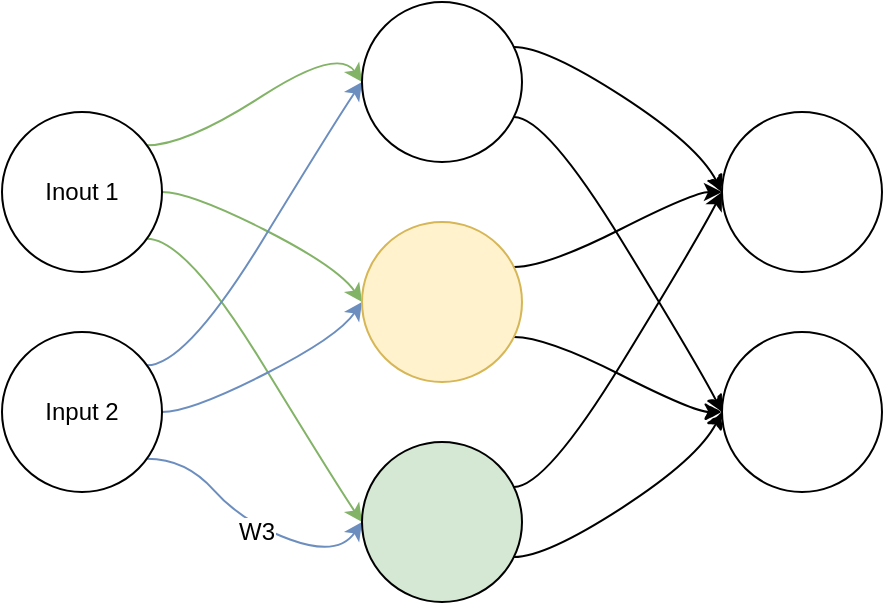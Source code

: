 <mxfile version="10.6.6" type="github"><diagram id="vCOYuiF0Dw8MF3DxZkVl" name="Page-1"><mxGraphModel dx="519" dy="514" grid="1" gridSize="10" guides="1" tooltips="1" connect="1" arrows="1" fold="1" page="1" pageScale="1" pageWidth="850" pageHeight="1100" math="0" shadow="0"><root><mxCell id="0"/><mxCell id="1" parent="0"/><mxCell id="b9mDWitGm9aRzGPSULPH-10" style="edgeStyle=orthogonalEdgeStyle;rounded=0;orthogonalLoop=1;jettySize=auto;html=1;entryX=0;entryY=0.5;entryDx=0;entryDy=0;curved=1;fillColor=#d5e8d4;strokeColor=#82b366;noEdgeStyle=1;orthogonal=1;" edge="1" parent="1" source="b9mDWitGm9aRzGPSULPH-1" target="b9mDWitGm9aRzGPSULPH-6"><mxGeometry relative="1" as="geometry"><Array as="points"><mxPoint x="92" y="71.667"/><mxPoint x="168" y="22.5"/></Array></mxGeometry></mxCell><mxCell id="b9mDWitGm9aRzGPSULPH-13" style="edgeStyle=orthogonalEdgeStyle;curved=1;rounded=0;orthogonalLoop=1;jettySize=auto;html=1;entryX=0;entryY=0.5;entryDx=0;entryDy=0;fillColor=#d5e8d4;strokeColor=#82b366;noEdgeStyle=1;orthogonal=1;" edge="1" parent="1" source="b9mDWitGm9aRzGPSULPH-1" target="b9mDWitGm9aRzGPSULPH-4"><mxGeometry relative="1" as="geometry"><Array as="points"><mxPoint x="94" y="95"/><mxPoint x="168" y="132.5"/></Array></mxGeometry></mxCell><mxCell id="b9mDWitGm9aRzGPSULPH-14" style="edgeStyle=orthogonalEdgeStyle;curved=1;rounded=0;orthogonalLoop=1;jettySize=auto;html=1;entryX=0;entryY=0.5;entryDx=0;entryDy=0;fillColor=#d5e8d4;strokeColor=#82b366;noEdgeStyle=1;orthogonal=1;" edge="1" parent="1" source="b9mDWitGm9aRzGPSULPH-1" target="b9mDWitGm9aRzGPSULPH-5"><mxGeometry relative="1" as="geometry"><Array as="points"><mxPoint x="92" y="118.333"/><mxPoint x="168" y="242.5"/></Array></mxGeometry></mxCell><object label="Inout 1" id="b9mDWitGm9aRzGPSULPH-1"><mxCell style="ellipse;whiteSpace=wrap;html=1;aspect=fixed;" vertex="1" parent="1"><mxGeometry y="55" width="80" height="80" as="geometry"/></mxCell></object><mxCell id="b9mDWitGm9aRzGPSULPH-11" style="edgeStyle=orthogonalEdgeStyle;curved=1;rounded=0;orthogonalLoop=1;jettySize=auto;html=1;entryX=0;entryY=0.5;entryDx=0;entryDy=0;fillColor=#dae8fc;strokeColor=#6c8ebf;noEdgeStyle=1;orthogonal=1;" edge="1" parent="1" source="b9mDWitGm9aRzGPSULPH-2" target="b9mDWitGm9aRzGPSULPH-4"><mxGeometry relative="1" as="geometry"><Array as="points"><mxPoint x="94" y="205"/><mxPoint x="168" y="167.5"/></Array></mxGeometry></mxCell><mxCell id="b9mDWitGm9aRzGPSULPH-12" style="edgeStyle=orthogonalEdgeStyle;curved=1;rounded=0;orthogonalLoop=1;jettySize=auto;html=1;entryX=0;entryY=0.5;entryDx=0;entryDy=0;fillColor=#dae8fc;strokeColor=#6c8ebf;noEdgeStyle=1;orthogonal=1;" edge="1" parent="1" source="b9mDWitGm9aRzGPSULPH-2" target="b9mDWitGm9aRzGPSULPH-6"><mxGeometry relative="1" as="geometry"><Array as="points"><mxPoint x="92" y="181.667"/><mxPoint x="168" y="57.5"/></Array></mxGeometry></mxCell><mxCell id="b9mDWitGm9aRzGPSULPH-17" style="edgeStyle=orthogonalEdgeStyle;curved=1;rounded=0;orthogonalLoop=1;jettySize=auto;html=1;entryX=0;entryY=0.5;entryDx=0;entryDy=0;fillColor=#dae8fc;strokeColor=#6c8ebf;noEdgeStyle=1;orthogonal=1;" edge="1" parent="1" source="b9mDWitGm9aRzGPSULPH-2" target="b9mDWitGm9aRzGPSULPH-5"><mxGeometry relative="1" as="geometry"><Array as="points"><mxPoint x="92" y="228.333"/><mxPoint x="120" y="260"/><mxPoint x="168" y="277.5"/></Array></mxGeometry></mxCell><mxCell id="b9mDWitGm9aRzGPSULPH-43" value="W3" style="text;html=1;resizable=0;points=[];align=center;verticalAlign=middle;labelBackgroundColor=#ffffff;" vertex="1" connectable="0" parent="b9mDWitGm9aRzGPSULPH-17"><mxGeometry x="0.038" y="-2" relative="1" as="geometry"><mxPoint as="offset"/></mxGeometry></mxCell><mxCell id="b9mDWitGm9aRzGPSULPH-2" value="Input 2" style="ellipse;whiteSpace=wrap;html=1;aspect=fixed;" vertex="1" parent="1"><mxGeometry y="165" width="80" height="80" as="geometry"/></mxCell><mxCell id="b9mDWitGm9aRzGPSULPH-19" style="edgeStyle=orthogonalEdgeStyle;curved=1;rounded=0;orthogonalLoop=1;jettySize=auto;html=1;entryX=0;entryY=0.5;entryDx=0;entryDy=0;noEdgeStyle=1;orthogonal=1;" edge="1" parent="1" source="b9mDWitGm9aRzGPSULPH-4" target="b9mDWitGm9aRzGPSULPH-8"><mxGeometry relative="1" as="geometry"><Array as="points"><mxPoint x="272" y="132.5"/><mxPoint x="346" y="95"/></Array></mxGeometry></mxCell><mxCell id="b9mDWitGm9aRzGPSULPH-22" style="edgeStyle=orthogonalEdgeStyle;curved=1;rounded=0;comic=1;orthogonalLoop=1;jettySize=auto;html=1;entryX=0;entryY=0.5;entryDx=0;entryDy=0;shadow=0;noEdgeStyle=1;orthogonal=1;" edge="1" parent="1" source="b9mDWitGm9aRzGPSULPH-4" target="b9mDWitGm9aRzGPSULPH-21"><mxGeometry relative="1" as="geometry"><Array as="points"><mxPoint x="272" y="167.5"/><mxPoint x="346" y="205"/></Array></mxGeometry></mxCell><mxCell id="b9mDWitGm9aRzGPSULPH-4" value="" style="ellipse;whiteSpace=wrap;html=1;aspect=fixed;fillColor=#fff2cc;strokeColor=#d6b656;" vertex="1" parent="1"><mxGeometry x="180" y="110" width="80" height="80" as="geometry"/></mxCell><mxCell id="b9mDWitGm9aRzGPSULPH-20" style="edgeStyle=orthogonalEdgeStyle;curved=1;rounded=0;orthogonalLoop=1;jettySize=auto;html=1;entryX=0;entryY=0.5;entryDx=0;entryDy=0;noEdgeStyle=1;orthogonal=1;" edge="1" parent="1" source="b9mDWitGm9aRzGPSULPH-5" target="b9mDWitGm9aRzGPSULPH-8"><mxGeometry relative="1" as="geometry"><Array as="points"><mxPoint x="272" y="242.5"/><mxPoint x="348" y="118.333"/></Array></mxGeometry></mxCell><mxCell id="b9mDWitGm9aRzGPSULPH-23" style="edgeStyle=orthogonalEdgeStyle;curved=1;rounded=0;comic=1;orthogonalLoop=1;jettySize=auto;html=1;shadow=0;entryX=0;entryY=0.5;entryDx=0;entryDy=0;noEdgeStyle=1;orthogonal=1;" edge="1" parent="1" source="b9mDWitGm9aRzGPSULPH-5" target="b9mDWitGm9aRzGPSULPH-21"><mxGeometry relative="1" as="geometry"><mxPoint x="530" y="330" as="targetPoint"/><Array as="points"><mxPoint x="272" y="277.5"/><mxPoint x="348" y="228.333"/></Array></mxGeometry></mxCell><mxCell id="b9mDWitGm9aRzGPSULPH-5" value="" style="ellipse;whiteSpace=wrap;html=1;aspect=fixed;fillColor=#D5E8D4;gradientColor=none;" vertex="1" parent="1"><mxGeometry x="180" y="220" width="80" height="80" as="geometry"/></mxCell><mxCell id="b9mDWitGm9aRzGPSULPH-18" style="edgeStyle=orthogonalEdgeStyle;rounded=0;orthogonalLoop=1;jettySize=auto;html=1;entryX=0;entryY=0.5;entryDx=0;entryDy=0;elbow=vertical;curved=1;comic=1;shadow=0;noEdgeStyle=1;orthogonal=1;" edge="1" parent="1" source="b9mDWitGm9aRzGPSULPH-6" target="b9mDWitGm9aRzGPSULPH-8"><mxGeometry relative="1" as="geometry"><Array as="points"><mxPoint x="272" y="22.5"/><mxPoint x="348" y="71.667"/></Array></mxGeometry></mxCell><mxCell id="b9mDWitGm9aRzGPSULPH-24" style="edgeStyle=orthogonalEdgeStyle;curved=1;rounded=0;comic=1;orthogonalLoop=1;jettySize=auto;html=1;entryX=0;entryY=0.5;entryDx=0;entryDy=0;shadow=0;noEdgeStyle=1;orthogonal=1;" edge="1" parent="1" source="b9mDWitGm9aRzGPSULPH-6" target="b9mDWitGm9aRzGPSULPH-21"><mxGeometry relative="1" as="geometry"><Array as="points"><mxPoint x="272" y="57.5"/><mxPoint x="348" y="181.667"/></Array></mxGeometry></mxCell><mxCell id="b9mDWitGm9aRzGPSULPH-6" value="" style="ellipse;whiteSpace=wrap;html=1;aspect=fixed;" vertex="1" parent="1"><mxGeometry x="180" width="80" height="80" as="geometry"/></mxCell><mxCell id="b9mDWitGm9aRzGPSULPH-8" value="" style="ellipse;whiteSpace=wrap;html=1;aspect=fixed;" vertex="1" parent="1"><mxGeometry x="360" y="55" width="80" height="80" as="geometry"/></mxCell><mxCell id="b9mDWitGm9aRzGPSULPH-21" value="" style="ellipse;whiteSpace=wrap;html=1;aspect=fixed;" vertex="1" parent="1"><mxGeometry x="360" y="165" width="80" height="80" as="geometry"/></mxCell></root></mxGraphModel></diagram></mxfile>